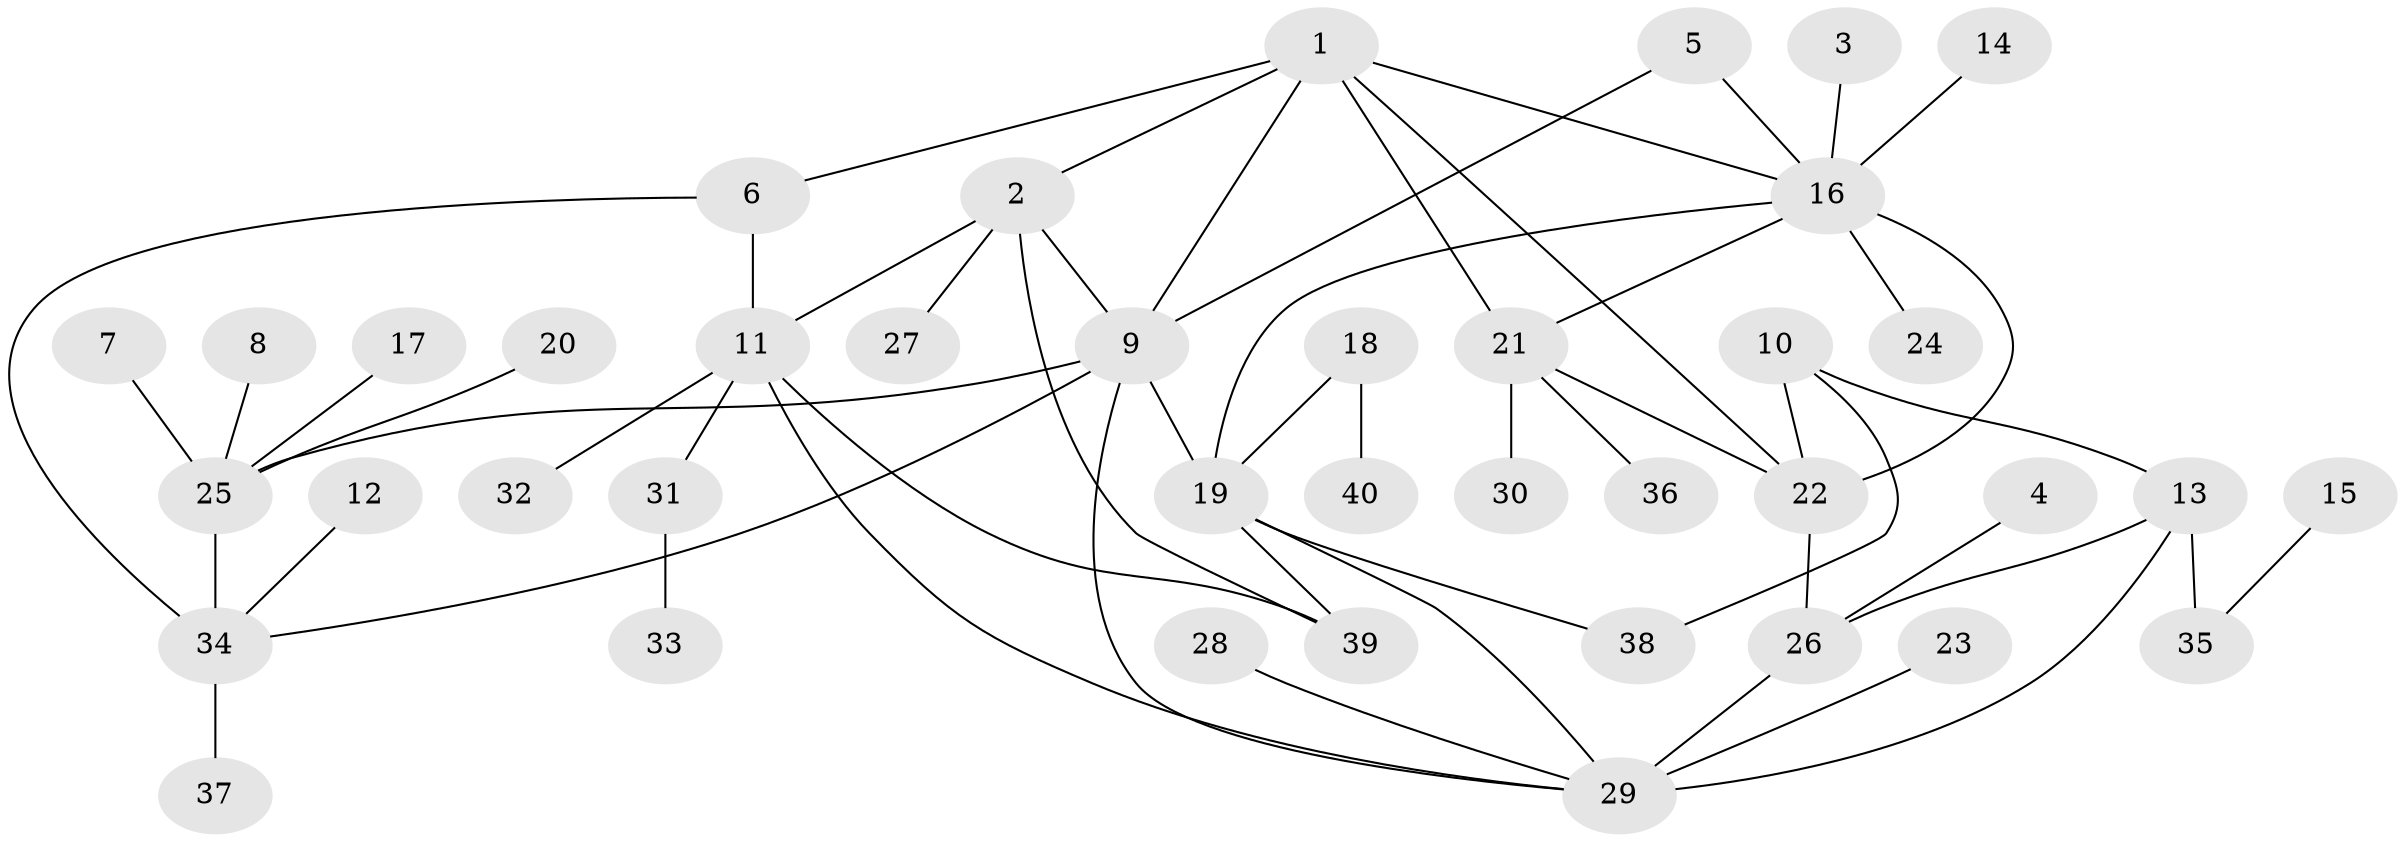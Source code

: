 // original degree distribution, {4: 0.05, 5: 0.05, 6: 0.0875, 10: 0.0125, 7: 0.05, 8: 0.0125, 9: 0.0125, 3: 0.0625, 1: 0.525, 2: 0.1375}
// Generated by graph-tools (version 1.1) at 2025/02/03/09/25 03:02:39]
// undirected, 40 vertices, 56 edges
graph export_dot {
graph [start="1"]
  node [color=gray90,style=filled];
  1;
  2;
  3;
  4;
  5;
  6;
  7;
  8;
  9;
  10;
  11;
  12;
  13;
  14;
  15;
  16;
  17;
  18;
  19;
  20;
  21;
  22;
  23;
  24;
  25;
  26;
  27;
  28;
  29;
  30;
  31;
  32;
  33;
  34;
  35;
  36;
  37;
  38;
  39;
  40;
  1 -- 2 [weight=1.0];
  1 -- 6 [weight=1.0];
  1 -- 9 [weight=1.0];
  1 -- 16 [weight=1.0];
  1 -- 21 [weight=1.0];
  1 -- 22 [weight=1.0];
  2 -- 9 [weight=1.0];
  2 -- 11 [weight=2.0];
  2 -- 27 [weight=1.0];
  2 -- 39 [weight=2.0];
  3 -- 16 [weight=1.0];
  4 -- 26 [weight=1.0];
  5 -- 9 [weight=1.0];
  5 -- 16 [weight=1.0];
  6 -- 11 [weight=1.0];
  6 -- 34 [weight=1.0];
  7 -- 25 [weight=1.0];
  8 -- 25 [weight=1.0];
  9 -- 19 [weight=1.0];
  9 -- 25 [weight=2.0];
  9 -- 29 [weight=2.0];
  9 -- 34 [weight=1.0];
  10 -- 13 [weight=1.0];
  10 -- 22 [weight=1.0];
  10 -- 38 [weight=1.0];
  11 -- 29 [weight=1.0];
  11 -- 31 [weight=1.0];
  11 -- 32 [weight=1.0];
  11 -- 39 [weight=1.0];
  12 -- 34 [weight=1.0];
  13 -- 26 [weight=1.0];
  13 -- 29 [weight=2.0];
  13 -- 35 [weight=1.0];
  14 -- 16 [weight=1.0];
  15 -- 35 [weight=1.0];
  16 -- 19 [weight=1.0];
  16 -- 21 [weight=1.0];
  16 -- 22 [weight=1.0];
  16 -- 24 [weight=1.0];
  17 -- 25 [weight=1.0];
  18 -- 19 [weight=3.0];
  18 -- 40 [weight=1.0];
  19 -- 29 [weight=1.0];
  19 -- 38 [weight=1.0];
  19 -- 39 [weight=1.0];
  20 -- 25 [weight=1.0];
  21 -- 22 [weight=1.0];
  21 -- 30 [weight=1.0];
  21 -- 36 [weight=1.0];
  22 -- 26 [weight=1.0];
  23 -- 29 [weight=1.0];
  25 -- 34 [weight=2.0];
  26 -- 29 [weight=2.0];
  28 -- 29 [weight=1.0];
  31 -- 33 [weight=1.0];
  34 -- 37 [weight=1.0];
}
